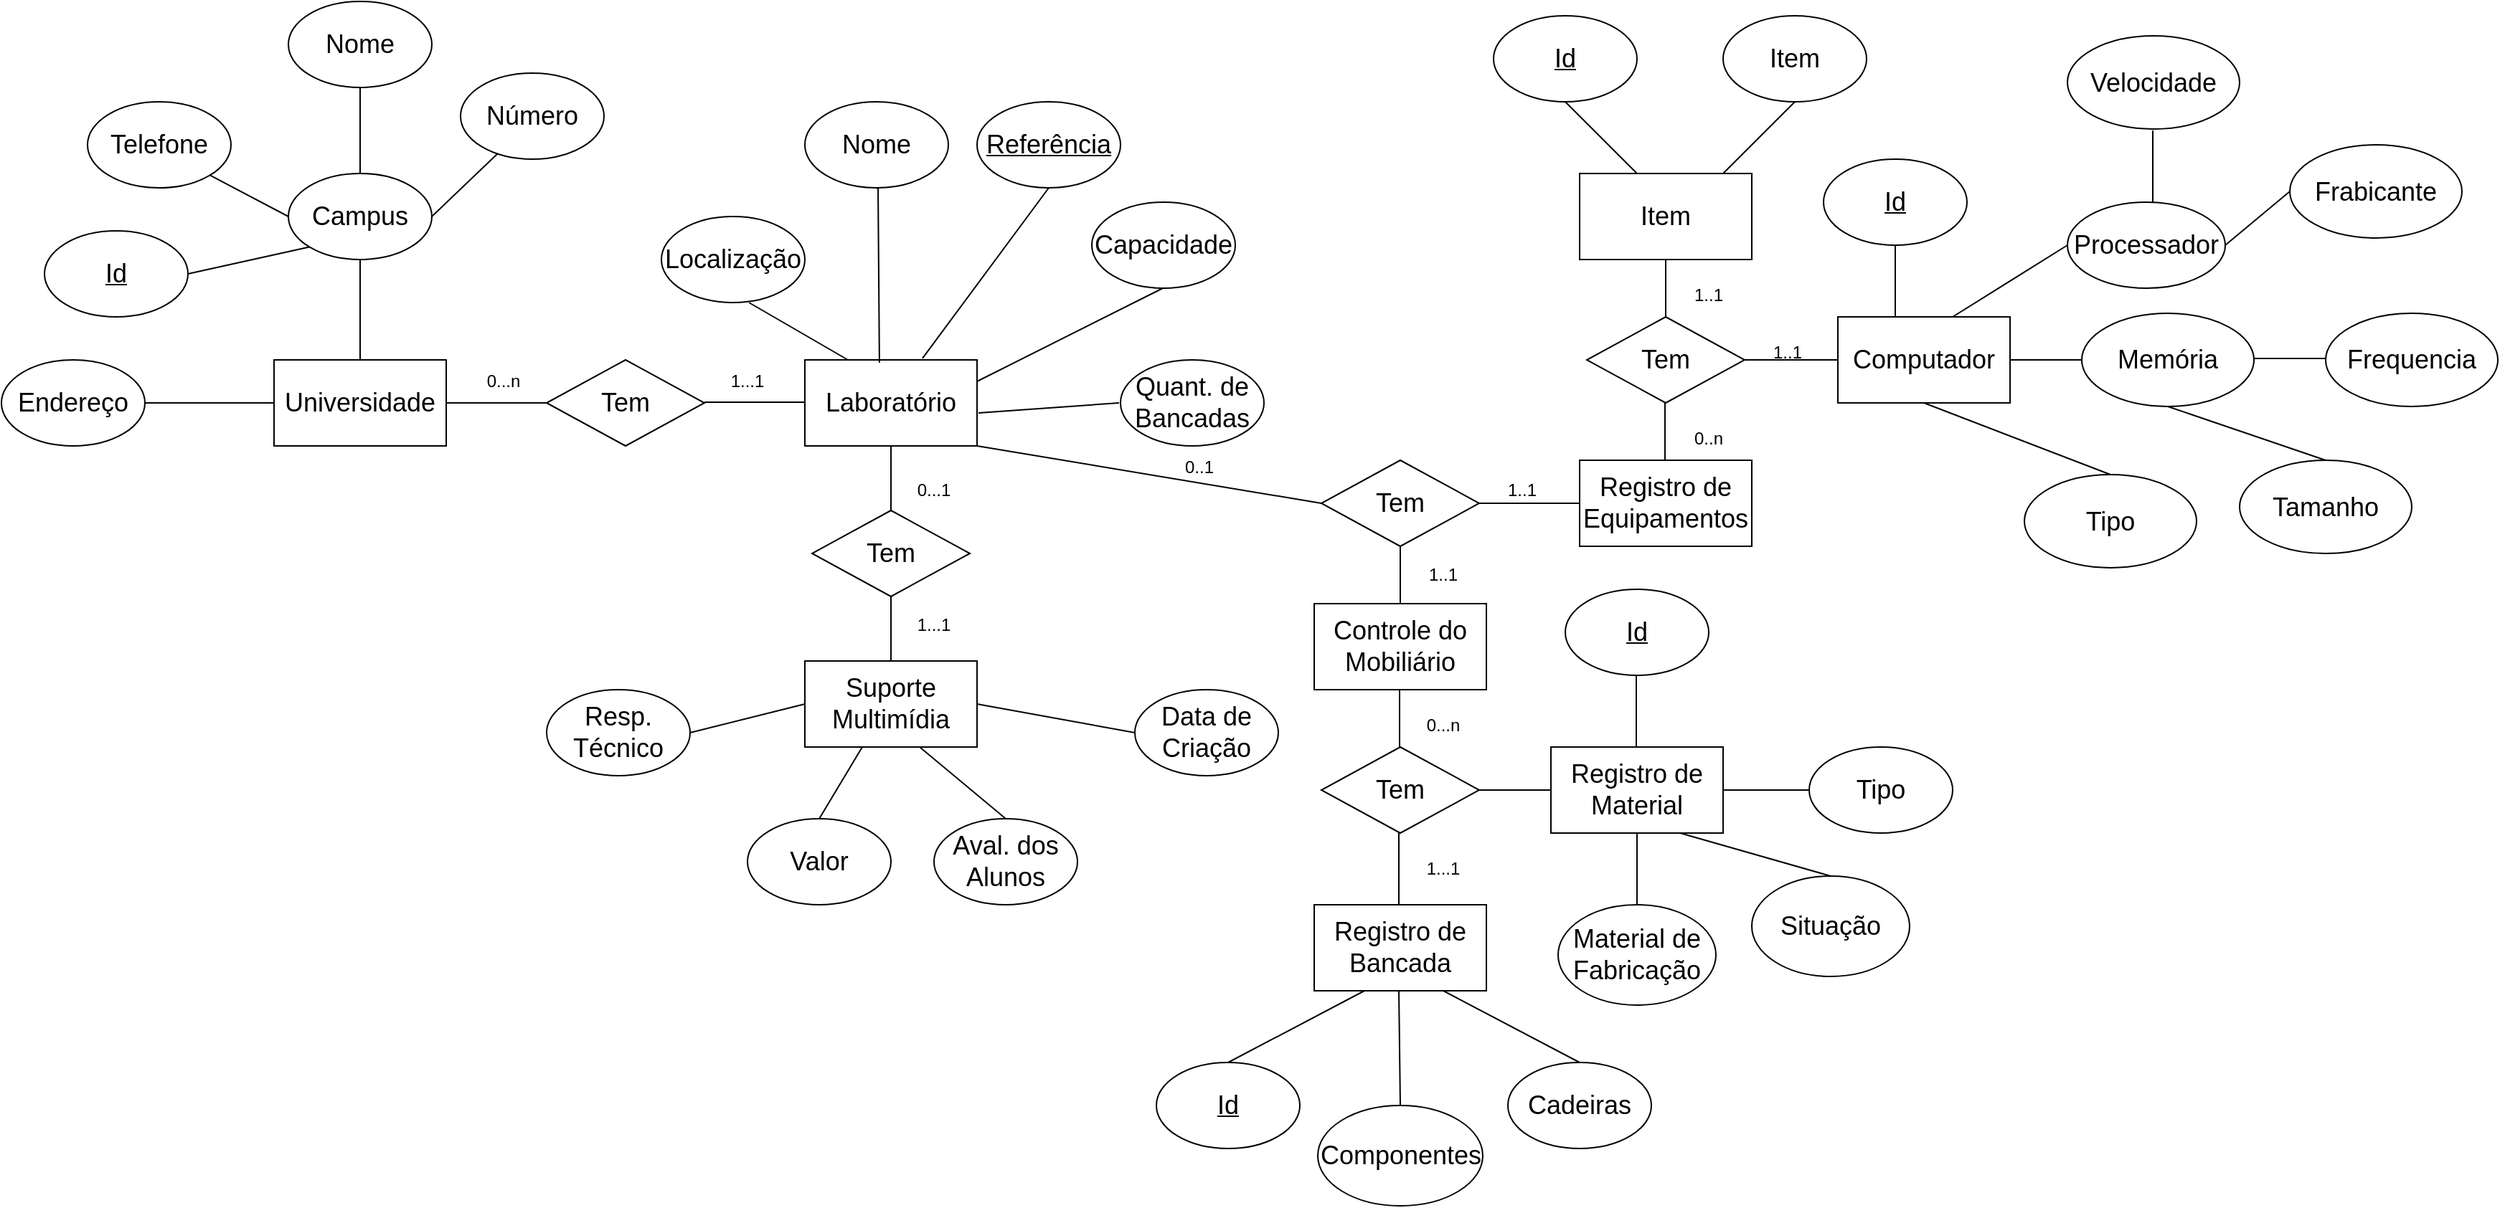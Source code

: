 <mxfile version="16.4.0" type="device"><diagram id="R2lEEEUBdFMjLlhIrx00" name="Page-1"><mxGraphModel dx="1698" dy="539" grid="1" gridSize="10" guides="1" tooltips="1" connect="1" arrows="1" fold="1" page="1" pageScale="1" pageWidth="850" pageHeight="1100" math="0" shadow="0" extFonts="Permanent Marker^https://fonts.googleapis.com/css?family=Permanent+Marker"><root><mxCell id="0"/><mxCell id="1" parent="0"/><mxCell id="a6g-iQIuSx3rHX-YVJve-2" value="Universidade" style="rounded=0;whiteSpace=wrap;html=1;container=0;fontSize=18;" vertex="1" parent="1"><mxGeometry x="-250" y="440" width="120" height="60" as="geometry"/></mxCell><mxCell id="a6g-iQIuSx3rHX-YVJve-3" value="Endereço" style="ellipse;whiteSpace=wrap;html=1;container=0;fontSize=18;" vertex="1" parent="1"><mxGeometry x="-440" y="440" width="100" height="60" as="geometry"/></mxCell><mxCell id="a6g-iQIuSx3rHX-YVJve-4" value="Tem" style="rhombus;whiteSpace=wrap;html=1;container=0;fontSize=18;" vertex="1" parent="1"><mxGeometry x="-60" y="440" width="110" height="60" as="geometry"/></mxCell><mxCell id="a6g-iQIuSx3rHX-YVJve-5" value="Campus" style="ellipse;whiteSpace=wrap;html=1;container=0;fontSize=18;" vertex="1" parent="1"><mxGeometry x="-240" y="310" width="100" height="60" as="geometry"/></mxCell><mxCell id="a6g-iQIuSx3rHX-YVJve-6" value="Telefone" style="ellipse;whiteSpace=wrap;html=1;container=0;fontSize=18;" vertex="1" parent="1"><mxGeometry x="-380" y="260" width="100" height="60" as="geometry"/></mxCell><mxCell id="a6g-iQIuSx3rHX-YVJve-7" value="Número" style="ellipse;whiteSpace=wrap;html=1;container=0;fontSize=18;" vertex="1" parent="1"><mxGeometry x="-120" y="240" width="100" height="60" as="geometry"/></mxCell><mxCell id="a6g-iQIuSx3rHX-YVJve-8" value="" style="endArrow=none;html=1;rounded=0;" edge="1" parent="1" target="a6g-iQIuSx3rHX-YVJve-5"><mxGeometry width="50" height="50" relative="1" as="geometry"><mxPoint x="-190" y="440" as="sourcePoint"/><mxPoint x="-140" y="390" as="targetPoint"/></mxGeometry></mxCell><mxCell id="a6g-iQIuSx3rHX-YVJve-9" value="" style="endArrow=none;html=1;rounded=0;entryX=1;entryY=0.5;entryDx=0;entryDy=0;" edge="1" parent="1" target="a6g-iQIuSx3rHX-YVJve-3"><mxGeometry width="50" height="50" relative="1" as="geometry"><mxPoint x="-250" y="470" as="sourcePoint"/><mxPoint x="-250" y="400" as="targetPoint"/><Array as="points"><mxPoint x="-300" y="470"/></Array></mxGeometry></mxCell><mxCell id="a6g-iQIuSx3rHX-YVJve-12" value="Nome" style="ellipse;whiteSpace=wrap;html=1;container=0;fontSize=18;" vertex="1" parent="1"><mxGeometry x="-240" y="190" width="100" height="60" as="geometry"/></mxCell><mxCell id="a6g-iQIuSx3rHX-YVJve-13" value="" style="endArrow=none;html=1;rounded=0;entryX=0.26;entryY=0.933;entryDx=0;entryDy=0;entryPerimeter=0;" edge="1" parent="1" target="a6g-iQIuSx3rHX-YVJve-7"><mxGeometry width="50" height="50" relative="1" as="geometry"><mxPoint x="-140" y="340" as="sourcePoint"/><mxPoint x="-90" y="290" as="targetPoint"/><Array as="points"/></mxGeometry></mxCell><mxCell id="a6g-iQIuSx3rHX-YVJve-14" value="" style="endArrow=none;html=1;rounded=0;entryX=0.5;entryY=1;entryDx=0;entryDy=0;" edge="1" parent="1" target="a6g-iQIuSx3rHX-YVJve-12"><mxGeometry width="50" height="50" relative="1" as="geometry"><mxPoint x="-190" y="310" as="sourcePoint"/><mxPoint x="-144" y="265.98" as="targetPoint"/><Array as="points"/></mxGeometry></mxCell><mxCell id="a6g-iQIuSx3rHX-YVJve-15" value="" style="endArrow=none;html=1;rounded=0;entryX=0.26;entryY=0.933;entryDx=0;entryDy=0;entryPerimeter=0;exitX=1;exitY=1;exitDx=0;exitDy=0;" edge="1" parent="1" source="a6g-iQIuSx3rHX-YVJve-6"><mxGeometry width="50" height="50" relative="1" as="geometry"><mxPoint x="-286" y="384.02" as="sourcePoint"/><mxPoint x="-240" y="340" as="targetPoint"/><Array as="points"/></mxGeometry></mxCell><mxCell id="a6g-iQIuSx3rHX-YVJve-16" value="" style="endArrow=none;html=1;rounded=0;" edge="1" parent="1"><mxGeometry width="50" height="50" relative="1" as="geometry"><mxPoint x="-130" y="470" as="sourcePoint"/><mxPoint x="-60" y="470" as="targetPoint"/></mxGeometry></mxCell><mxCell id="a6g-iQIuSx3rHX-YVJve-17" value="Laboratório" style="rounded=0;whiteSpace=wrap;html=1;container=0;fontSize=18;" vertex="1" parent="1"><mxGeometry x="120" y="440" width="120" height="60" as="geometry"/></mxCell><mxCell id="a6g-iQIuSx3rHX-YVJve-18" value="" style="endArrow=none;html=1;rounded=0;" edge="1" parent="1"><mxGeometry width="50" height="50" relative="1" as="geometry"><mxPoint x="50" y="469.5" as="sourcePoint"/><mxPoint x="120" y="469.5" as="targetPoint"/></mxGeometry></mxCell><mxCell id="a6g-iQIuSx3rHX-YVJve-19" value="Localização" style="ellipse;whiteSpace=wrap;html=1;container=0;fontSize=18;" vertex="1" parent="1"><mxGeometry x="20" y="340" width="100" height="60" as="geometry"/></mxCell><mxCell id="a6g-iQIuSx3rHX-YVJve-20" value="&lt;u&gt;Id&lt;/u&gt;" style="ellipse;whiteSpace=wrap;html=1;container=0;fontSize=18;" vertex="1" parent="1"><mxGeometry x="-410" y="350" width="100" height="60" as="geometry"/></mxCell><mxCell id="a6g-iQIuSx3rHX-YVJve-21" value="" style="endArrow=none;html=1;rounded=0;entryX=0;entryY=1;entryDx=0;entryDy=0;exitX=1;exitY=0.5;exitDx=0;exitDy=0;" edge="1" parent="1" source="a6g-iQIuSx3rHX-YVJve-20" target="a6g-iQIuSx3rHX-YVJve-5"><mxGeometry width="50" height="50" relative="1" as="geometry"><mxPoint x="-280.005" y="360.003" as="sourcePoint"/><mxPoint x="-225.36" y="388.79" as="targetPoint"/><Array as="points"/></mxGeometry></mxCell><mxCell id="a6g-iQIuSx3rHX-YVJve-23" value="0...n" style="text;html=1;strokeColor=none;fillColor=none;align=center;verticalAlign=middle;whiteSpace=wrap;rounded=0;" vertex="1" parent="1"><mxGeometry x="-120" y="440" width="60" height="30" as="geometry"/></mxCell><mxCell id="a6g-iQIuSx3rHX-YVJve-24" value="1...1" style="text;html=1;strokeColor=none;fillColor=none;align=center;verticalAlign=middle;whiteSpace=wrap;rounded=0;" vertex="1" parent="1"><mxGeometry x="50" y="440" width="60" height="30" as="geometry"/></mxCell><mxCell id="a6g-iQIuSx3rHX-YVJve-25" value="Nome" style="ellipse;whiteSpace=wrap;html=1;container=0;fontSize=18;" vertex="1" parent="1"><mxGeometry x="120" y="260" width="100" height="60" as="geometry"/></mxCell><mxCell id="a6g-iQIuSx3rHX-YVJve-26" value="&lt;u&gt;Referência&lt;/u&gt;" style="ellipse;whiteSpace=wrap;html=1;container=0;fontSize=18;" vertex="1" parent="1"><mxGeometry x="240" y="260" width="100" height="60" as="geometry"/></mxCell><mxCell id="a6g-iQIuSx3rHX-YVJve-27" value="Capacidade" style="ellipse;whiteSpace=wrap;html=1;container=0;fontSize=18;" vertex="1" parent="1"><mxGeometry x="320" y="330" width="100" height="60" as="geometry"/></mxCell><mxCell id="a6g-iQIuSx3rHX-YVJve-28" value="Quant. de Bancadas" style="ellipse;whiteSpace=wrap;html=1;container=0;fontSize=18;" vertex="1" parent="1"><mxGeometry x="340" y="440" width="100" height="60" as="geometry"/></mxCell><mxCell id="a6g-iQIuSx3rHX-YVJve-29" value="Data de Criação" style="ellipse;whiteSpace=wrap;html=1;container=0;fontSize=18;" vertex="1" parent="1"><mxGeometry x="350" y="670" width="100" height="60" as="geometry"/></mxCell><mxCell id="a6g-iQIuSx3rHX-YVJve-30" value="Aval. dos Alunos" style="ellipse;whiteSpace=wrap;html=1;container=0;fontSize=18;" vertex="1" parent="1"><mxGeometry x="210" y="760" width="100" height="60" as="geometry"/></mxCell><mxCell id="a6g-iQIuSx3rHX-YVJve-31" value="Valor" style="ellipse;whiteSpace=wrap;html=1;container=0;fontSize=18;" vertex="1" parent="1"><mxGeometry x="80" y="760" width="100" height="60" as="geometry"/></mxCell><mxCell id="a6g-iQIuSx3rHX-YVJve-32" value="Resp. Técnico" style="ellipse;whiteSpace=wrap;html=1;container=0;fontSize=18;" vertex="1" parent="1"><mxGeometry x="-60" y="670" width="100" height="60" as="geometry"/></mxCell><mxCell id="a6g-iQIuSx3rHX-YVJve-34" value="" style="endArrow=none;html=1;rounded=0;exitX=0.25;exitY=0;exitDx=0;exitDy=0;" edge="1" parent="1" source="a6g-iQIuSx3rHX-YVJve-17"><mxGeometry width="50" height="50" relative="1" as="geometry"><mxPoint x="140" y="444.02" as="sourcePoint"/><mxPoint x="81" y="400" as="targetPoint"/><Array as="points"/></mxGeometry></mxCell><mxCell id="a6g-iQIuSx3rHX-YVJve-35" value="" style="endArrow=none;html=1;rounded=0;exitX=0.433;exitY=0.033;exitDx=0;exitDy=0;exitPerimeter=0;" edge="1" parent="1" source="a6g-iQIuSx3rHX-YVJve-17"><mxGeometry width="50" height="50" relative="1" as="geometry"><mxPoint x="240" y="360" as="sourcePoint"/><mxPoint x="171" y="320" as="targetPoint"/><Array as="points"/></mxGeometry></mxCell><mxCell id="a6g-iQIuSx3rHX-YVJve-36" value="" style="endArrow=none;html=1;rounded=0;exitX=0.683;exitY=-0.017;exitDx=0;exitDy=0;entryX=0.5;entryY=1;entryDx=0;entryDy=0;exitPerimeter=0;" edge="1" parent="1" source="a6g-iQIuSx3rHX-YVJve-17" target="a6g-iQIuSx3rHX-YVJve-26"><mxGeometry width="50" height="50" relative="1" as="geometry"><mxPoint x="269" y="420" as="sourcePoint"/><mxPoint x="200" y="380" as="targetPoint"/><Array as="points"/></mxGeometry></mxCell><mxCell id="a6g-iQIuSx3rHX-YVJve-37" value="" style="endArrow=none;html=1;rounded=0;exitX=1;exitY=0.25;exitDx=0;exitDy=0;" edge="1" parent="1" source="a6g-iQIuSx3rHX-YVJve-17"><mxGeometry width="50" height="50" relative="1" as="geometry"><mxPoint x="370.46" y="511.98" as="sourcePoint"/><mxPoint x="369.5" y="390" as="targetPoint"/><Array as="points"/></mxGeometry></mxCell><mxCell id="a6g-iQIuSx3rHX-YVJve-38" value="" style="endArrow=none;html=1;rounded=0;exitX=1.008;exitY=0.617;exitDx=0;exitDy=0;exitPerimeter=0;" edge="1" parent="1" source="a6g-iQIuSx3rHX-YVJve-17"><mxGeometry width="50" height="50" relative="1" as="geometry"><mxPoint x="339.96" y="580" as="sourcePoint"/><mxPoint x="339" y="470" as="targetPoint"/><Array as="points"/></mxGeometry></mxCell><mxCell id="a6g-iQIuSx3rHX-YVJve-39" value="" style="endArrow=none;html=1;rounded=0;exitX=0.25;exitY=0;exitDx=0;exitDy=0;entryX=0.5;entryY=1;entryDx=0;entryDy=0;" edge="1" parent="1" target="a6g-iQIuSx3rHX-YVJve-17"><mxGeometry width="50" height="50" relative="1" as="geometry"><mxPoint x="180" y="550" as="sourcePoint"/><mxPoint x="111" y="510" as="targetPoint"/><Array as="points"/></mxGeometry></mxCell><mxCell id="a6g-iQIuSx3rHX-YVJve-40" value="" style="endArrow=none;html=1;rounded=0;exitX=0;exitY=0.5;exitDx=0;exitDy=0;entryX=0.5;entryY=1;entryDx=0;entryDy=0;" edge="1" parent="1" source="a6g-iQIuSx3rHX-YVJve-29"><mxGeometry width="50" height="50" relative="1" as="geometry"><mxPoint x="240" y="730" as="sourcePoint"/><mxPoint x="240" y="680" as="targetPoint"/><Array as="points"/></mxGeometry></mxCell><mxCell id="a6g-iQIuSx3rHX-YVJve-41" value="" style="endArrow=none;html=1;rounded=0;exitX=1;exitY=0.5;exitDx=0;exitDy=0;entryX=0.5;entryY=1;entryDx=0;entryDy=0;" edge="1" parent="1" source="a6g-iQIuSx3rHX-YVJve-32"><mxGeometry width="50" height="50" relative="1" as="geometry"><mxPoint x="120" y="730" as="sourcePoint"/><mxPoint x="120" y="680" as="targetPoint"/><Array as="points"/></mxGeometry></mxCell><mxCell id="a6g-iQIuSx3rHX-YVJve-42" value="" style="endArrow=none;html=1;rounded=0;exitX=0.5;exitY=0;exitDx=0;exitDy=0;" edge="1" parent="1" source="a6g-iQIuSx3rHX-YVJve-31"><mxGeometry width="50" height="50" relative="1" as="geometry"><mxPoint x="160" y="760" as="sourcePoint"/><mxPoint x="160" y="710" as="targetPoint"/><Array as="points"/></mxGeometry></mxCell><mxCell id="a6g-iQIuSx3rHX-YVJve-43" value="" style="endArrow=none;html=1;rounded=0;exitX=0.5;exitY=0;exitDx=0;exitDy=0;" edge="1" parent="1" source="a6g-iQIuSx3rHX-YVJve-30"><mxGeometry width="50" height="50" relative="1" as="geometry"><mxPoint x="200" y="760" as="sourcePoint"/><mxPoint x="200" y="710" as="targetPoint"/><Array as="points"/></mxGeometry></mxCell><mxCell id="a6g-iQIuSx3rHX-YVJve-44" value="" style="endArrow=none;html=1;rounded=0;exitX=1;exitY=1;exitDx=0;exitDy=0;" edge="1" parent="1" source="a6g-iQIuSx3rHX-YVJve-17"><mxGeometry width="50" height="50" relative="1" as="geometry"><mxPoint x="235" y="550" as="sourcePoint"/><mxPoint x="480" y="540" as="targetPoint"/></mxGeometry></mxCell><mxCell id="a6g-iQIuSx3rHX-YVJve-45" value="Registro de&lt;br&gt;Equipamentos" style="rounded=0;whiteSpace=wrap;html=1;container=0;fontSize=18;" vertex="1" parent="1"><mxGeometry x="660" y="510" width="120" height="60" as="geometry"/></mxCell><mxCell id="a6g-iQIuSx3rHX-YVJve-46" value="Tem" style="rhombus;whiteSpace=wrap;html=1;container=0;fontSize=18;" vertex="1" parent="1"><mxGeometry x="480" y="510" width="110" height="60" as="geometry"/></mxCell><mxCell id="a6g-iQIuSx3rHX-YVJve-47" value="" style="endArrow=none;html=1;rounded=0;" edge="1" parent="1"><mxGeometry width="50" height="50" relative="1" as="geometry"><mxPoint x="660" y="540" as="sourcePoint"/><mxPoint x="590" y="540" as="targetPoint"/><Array as="points"/></mxGeometry></mxCell><mxCell id="a6g-iQIuSx3rHX-YVJve-48" value="0..1" style="text;html=1;strokeColor=none;fillColor=none;align=center;verticalAlign=middle;whiteSpace=wrap;rounded=0;" vertex="1" parent="1"><mxGeometry x="365" y="500" width="60" height="30" as="geometry"/></mxCell><mxCell id="a6g-iQIuSx3rHX-YVJve-49" value="1..1" style="text;html=1;strokeColor=none;fillColor=none;align=center;verticalAlign=middle;whiteSpace=wrap;rounded=0;" vertex="1" parent="1"><mxGeometry x="590" y="516" width="60" height="30" as="geometry"/></mxCell><mxCell id="a6g-iQIuSx3rHX-YVJve-50" value="Item" style="ellipse;whiteSpace=wrap;html=1;container=0;fontSize=18;" vertex="1" parent="1"><mxGeometry x="760" y="200" width="100" height="60" as="geometry"/></mxCell><mxCell id="a6g-iQIuSx3rHX-YVJve-52" value="&lt;u&gt;Id&lt;/u&gt;" style="ellipse;whiteSpace=wrap;html=1;container=0;fontSize=18;" vertex="1" parent="1"><mxGeometry x="600" y="200" width="100" height="60" as="geometry"/></mxCell><mxCell id="a6g-iQIuSx3rHX-YVJve-58" value="Controle do Mobiliário" style="rounded=0;whiteSpace=wrap;html=1;container=0;fontSize=18;" vertex="1" parent="1"><mxGeometry x="475" y="610" width="120" height="60" as="geometry"/></mxCell><mxCell id="a6g-iQIuSx3rHX-YVJve-59" value="" style="endArrow=none;html=1;rounded=0;exitX=0.5;exitY=0;exitDx=0;exitDy=0;entryX=0.5;entryY=1;entryDx=0;entryDy=0;" edge="1" parent="1" source="a6g-iQIuSx3rHX-YVJve-58" target="a6g-iQIuSx3rHX-YVJve-46"><mxGeometry width="50" height="50" relative="1" as="geometry"><mxPoint x="480" y="620" as="sourcePoint"/><mxPoint x="530" y="570" as="targetPoint"/></mxGeometry></mxCell><mxCell id="a6g-iQIuSx3rHX-YVJve-67" value="Tem" style="rhombus;whiteSpace=wrap;html=1;container=0;fontSize=18;" vertex="1" parent="1"><mxGeometry x="480" y="710" width="110" height="60" as="geometry"/></mxCell><mxCell id="a6g-iQIuSx3rHX-YVJve-69" value="" style="endArrow=none;html=1;rounded=0;exitX=0.5;exitY=0;exitDx=0;exitDy=0;entryX=0.5;entryY=1;entryDx=0;entryDy=0;" edge="1" parent="1"><mxGeometry width="50" height="50" relative="1" as="geometry"><mxPoint x="534.5" y="710" as="sourcePoint"/><mxPoint x="534.5" y="670" as="targetPoint"/></mxGeometry></mxCell><mxCell id="a6g-iQIuSx3rHX-YVJve-72" value="" style="endArrow=none;html=1;rounded=0;exitX=0.5;exitY=0;exitDx=0;exitDy=0;entryX=0.5;entryY=1;entryDx=0;entryDy=0;" edge="1" parent="1"><mxGeometry width="50" height="50" relative="1" as="geometry"><mxPoint x="719.5" y="510" as="sourcePoint"/><mxPoint x="719.5" y="470" as="targetPoint"/></mxGeometry></mxCell><mxCell id="a6g-iQIuSx3rHX-YVJve-73" value="Tem" style="rhombus;whiteSpace=wrap;html=1;container=0;fontSize=18;" vertex="1" parent="1"><mxGeometry x="665" y="410" width="110" height="60" as="geometry"/></mxCell><mxCell id="a6g-iQIuSx3rHX-YVJve-74" value="Item" style="rounded=0;whiteSpace=wrap;html=1;container=0;fontSize=18;" vertex="1" parent="1"><mxGeometry x="660" y="310" width="120" height="60" as="geometry"/></mxCell><mxCell id="a6g-iQIuSx3rHX-YVJve-75" value="" style="endArrow=none;html=1;rounded=0;exitX=0.5;exitY=0;exitDx=0;exitDy=0;entryX=0.5;entryY=1;entryDx=0;entryDy=0;" edge="1" parent="1"><mxGeometry width="50" height="50" relative="1" as="geometry"><mxPoint x="720" y="410" as="sourcePoint"/><mxPoint x="720" y="370" as="targetPoint"/></mxGeometry></mxCell><mxCell id="a6g-iQIuSx3rHX-YVJve-76" value="0..n" style="text;html=1;strokeColor=none;fillColor=none;align=center;verticalAlign=middle;whiteSpace=wrap;rounded=0;" vertex="1" parent="1"><mxGeometry x="720" y="480" width="60" height="30" as="geometry"/></mxCell><mxCell id="a6g-iQIuSx3rHX-YVJve-77" value="1..1" style="text;html=1;strokeColor=none;fillColor=none;align=center;verticalAlign=middle;whiteSpace=wrap;rounded=0;" vertex="1" parent="1"><mxGeometry x="720" y="380" width="60" height="30" as="geometry"/></mxCell><mxCell id="a6g-iQIuSx3rHX-YVJve-78" value="" style="endArrow=none;html=1;rounded=0;exitX=0.5;exitY=0;exitDx=0;exitDy=0;entryX=0.5;entryY=1;entryDx=0;entryDy=0;" edge="1" parent="1" target="a6g-iQIuSx3rHX-YVJve-52"><mxGeometry width="50" height="50" relative="1" as="geometry"><mxPoint x="700" y="310" as="sourcePoint"/><mxPoint x="700" y="270" as="targetPoint"/></mxGeometry></mxCell><mxCell id="a6g-iQIuSx3rHX-YVJve-79" value="" style="endArrow=none;html=1;rounded=0;exitX=0.5;exitY=0;exitDx=0;exitDy=0;entryX=0.5;entryY=1;entryDx=0;entryDy=0;" edge="1" parent="1" target="a6g-iQIuSx3rHX-YVJve-50"><mxGeometry width="50" height="50" relative="1" as="geometry"><mxPoint x="760" y="310" as="sourcePoint"/><mxPoint x="760" y="270" as="targetPoint"/></mxGeometry></mxCell><mxCell id="a6g-iQIuSx3rHX-YVJve-80" value="" style="endArrow=none;html=1;rounded=0;exitX=0;exitY=0.5;exitDx=0;exitDy=0;entryX=0.5;entryY=1;entryDx=0;entryDy=0;" edge="1" parent="1"><mxGeometry width="50" height="50" relative="1" as="geometry"><mxPoint x="840" y="440" as="sourcePoint"/><mxPoint x="775" y="440" as="targetPoint"/></mxGeometry></mxCell><mxCell id="a6g-iQIuSx3rHX-YVJve-81" value="1..1" style="text;html=1;strokeColor=none;fillColor=none;align=center;verticalAlign=middle;whiteSpace=wrap;rounded=0;" vertex="1" parent="1"><mxGeometry x="775" y="420" width="60" height="30" as="geometry"/></mxCell><mxCell id="a6g-iQIuSx3rHX-YVJve-82" value="Computador" style="rounded=0;whiteSpace=wrap;html=1;container=0;fontSize=18;" vertex="1" parent="1"><mxGeometry x="840" y="410" width="120" height="60" as="geometry"/></mxCell><mxCell id="a6g-iQIuSx3rHX-YVJve-83" value="" style="endArrow=none;html=1;rounded=0;exitX=0.5;exitY=0;exitDx=0;exitDy=0;" edge="1" parent="1"><mxGeometry width="50" height="50" relative="1" as="geometry"><mxPoint x="880" y="410" as="sourcePoint"/><mxPoint x="880" y="360" as="targetPoint"/></mxGeometry></mxCell><mxCell id="a6g-iQIuSx3rHX-YVJve-84" value="&lt;u&gt;Id&lt;/u&gt;" style="ellipse;whiteSpace=wrap;html=1;container=0;fontSize=18;" vertex="1" parent="1"><mxGeometry x="830" y="300" width="100" height="60" as="geometry"/></mxCell><mxCell id="a6g-iQIuSx3rHX-YVJve-85" value="Processador" style="ellipse;whiteSpace=wrap;html=1;container=0;fontSize=18;" vertex="1" parent="1"><mxGeometry x="1000" y="330" width="110" height="60" as="geometry"/></mxCell><mxCell id="a6g-iQIuSx3rHX-YVJve-86" value="" style="endArrow=none;html=1;rounded=0;exitX=0.5;exitY=0;exitDx=0;exitDy=0;entryX=0;entryY=0.5;entryDx=0;entryDy=0;" edge="1" parent="1" target="a6g-iQIuSx3rHX-YVJve-85"><mxGeometry width="50" height="50" relative="1" as="geometry"><mxPoint x="920" y="410" as="sourcePoint"/><mxPoint x="970" y="360" as="targetPoint"/></mxGeometry></mxCell><mxCell id="a6g-iQIuSx3rHX-YVJve-87" value="Memória" style="ellipse;whiteSpace=wrap;html=1;container=0;fontSize=18;" vertex="1" parent="1"><mxGeometry x="1010" y="407.5" width="120" height="65" as="geometry"/></mxCell><mxCell id="a6g-iQIuSx3rHX-YVJve-88" value="" style="endArrow=none;html=1;rounded=0;exitX=0;exitY=0.5;exitDx=0;exitDy=0;" edge="1" parent="1" source="a6g-iQIuSx3rHX-YVJve-87"><mxGeometry width="50" height="50" relative="1" as="geometry"><mxPoint x="960" y="490" as="sourcePoint"/><mxPoint x="960" y="440" as="targetPoint"/></mxGeometry></mxCell><mxCell id="a6g-iQIuSx3rHX-YVJve-89" value="Tipo" style="ellipse;whiteSpace=wrap;html=1;container=0;fontSize=18;" vertex="1" parent="1"><mxGeometry x="970" y="520" width="120" height="65" as="geometry"/></mxCell><mxCell id="a6g-iQIuSx3rHX-YVJve-90" value="" style="endArrow=none;html=1;rounded=0;exitX=0.5;exitY=0;exitDx=0;exitDy=0;entryX=0.5;entryY=1;entryDx=0;entryDy=0;" edge="1" parent="1" source="a6g-iQIuSx3rHX-YVJve-89" target="a6g-iQIuSx3rHX-YVJve-82"><mxGeometry width="50" height="50" relative="1" as="geometry"><mxPoint x="940" y="480" as="sourcePoint"/><mxPoint x="890" y="480" as="targetPoint"/></mxGeometry></mxCell><mxCell id="a6g-iQIuSx3rHX-YVJve-91" value="Velocidade" style="ellipse;whiteSpace=wrap;html=1;container=0;fontSize=18;" vertex="1" parent="1"><mxGeometry x="1000" y="214" width="120" height="65" as="geometry"/></mxCell><mxCell id="a6g-iQIuSx3rHX-YVJve-92" value="Frabicante" style="ellipse;whiteSpace=wrap;html=1;container=0;fontSize=18;" vertex="1" parent="1"><mxGeometry x="1155" y="290" width="120" height="65" as="geometry"/></mxCell><mxCell id="a6g-iQIuSx3rHX-YVJve-93" value="" style="endArrow=none;html=1;rounded=0;exitX=0.5;exitY=0;exitDx=0;exitDy=0;" edge="1" parent="1"><mxGeometry width="50" height="50" relative="1" as="geometry"><mxPoint x="1059.5" y="330" as="sourcePoint"/><mxPoint x="1059.5" y="280" as="targetPoint"/></mxGeometry></mxCell><mxCell id="a6g-iQIuSx3rHX-YVJve-94" value="" style="endArrow=none;html=1;rounded=0;exitX=0;exitY=0.5;exitDx=0;exitDy=0;entryX=1;entryY=0.5;entryDx=0;entryDy=0;" edge="1" parent="1" source="a6g-iQIuSx3rHX-YVJve-92" target="a6g-iQIuSx3rHX-YVJve-85"><mxGeometry width="50" height="50" relative="1" as="geometry"><mxPoint x="1130" y="410" as="sourcePoint"/><mxPoint x="1130" y="360" as="targetPoint"/></mxGeometry></mxCell><mxCell id="a6g-iQIuSx3rHX-YVJve-95" value="Frequencia" style="ellipse;whiteSpace=wrap;html=1;container=0;fontSize=18;" vertex="1" parent="1"><mxGeometry x="1180" y="407.5" width="120" height="65" as="geometry"/></mxCell><mxCell id="a6g-iQIuSx3rHX-YVJve-96" value="" style="endArrow=none;html=1;rounded=0;exitX=0;exitY=0.5;exitDx=0;exitDy=0;" edge="1" parent="1"><mxGeometry width="50" height="50" relative="1" as="geometry"><mxPoint x="1180" y="439" as="sourcePoint"/><mxPoint x="1130" y="439" as="targetPoint"/></mxGeometry></mxCell><mxCell id="a6g-iQIuSx3rHX-YVJve-97" value="Tamanho" style="ellipse;whiteSpace=wrap;html=1;container=0;fontSize=18;" vertex="1" parent="1"><mxGeometry x="1120" y="510" width="120" height="65" as="geometry"/></mxCell><mxCell id="a6g-iQIuSx3rHX-YVJve-100" value="" style="endArrow=none;html=1;rounded=0;exitX=0.5;exitY=0;exitDx=0;exitDy=0;entryX=0.5;entryY=1;entryDx=0;entryDy=0;" edge="1" parent="1" source="a6g-iQIuSx3rHX-YVJve-97" target="a6g-iQIuSx3rHX-YVJve-87"><mxGeometry width="50" height="50" relative="1" as="geometry"><mxPoint x="1130" y="480" as="sourcePoint"/><mxPoint x="1080" y="480" as="targetPoint"/></mxGeometry></mxCell><mxCell id="a6g-iQIuSx3rHX-YVJve-104" value="1..1" style="text;html=1;strokeColor=none;fillColor=none;align=center;verticalAlign=middle;whiteSpace=wrap;rounded=0;" vertex="1" parent="1"><mxGeometry x="535" y="575" width="60" height="30" as="geometry"/></mxCell><mxCell id="a6g-iQIuSx3rHX-YVJve-105" value="0...n" style="text;html=1;strokeColor=none;fillColor=none;align=center;verticalAlign=middle;whiteSpace=wrap;rounded=0;" vertex="1" parent="1"><mxGeometry x="535" y="680" width="60" height="30" as="geometry"/></mxCell><mxCell id="a6g-iQIuSx3rHX-YVJve-106" value="" style="endArrow=none;html=1;rounded=0;exitX=0.25;exitY=0;exitDx=0;exitDy=0;entryX=0.5;entryY=1;entryDx=0;entryDy=0;" edge="1" parent="1"><mxGeometry width="50" height="50" relative="1" as="geometry"><mxPoint x="534" y="820" as="sourcePoint"/><mxPoint x="534" y="770" as="targetPoint"/><Array as="points"/></mxGeometry></mxCell><mxCell id="a6g-iQIuSx3rHX-YVJve-107" value="1...1" style="text;html=1;strokeColor=none;fillColor=none;align=center;verticalAlign=middle;whiteSpace=wrap;rounded=0;" vertex="1" parent="1"><mxGeometry x="535" y="780" width="60" height="30" as="geometry"/></mxCell><mxCell id="a6g-iQIuSx3rHX-YVJve-108" value="Registro de&lt;br&gt;Bancada" style="rounded=0;whiteSpace=wrap;html=1;container=0;fontSize=18;" vertex="1" parent="1"><mxGeometry x="475" y="820" width="120" height="60" as="geometry"/></mxCell><mxCell id="a6g-iQIuSx3rHX-YVJve-109" value="&lt;u&gt;Id&lt;/u&gt;" style="ellipse;whiteSpace=wrap;html=1;container=0;fontSize=18;" vertex="1" parent="1"><mxGeometry x="365" y="930" width="100" height="60" as="geometry"/></mxCell><mxCell id="a6g-iQIuSx3rHX-YVJve-110" value="Componentes" style="ellipse;whiteSpace=wrap;html=1;container=0;fontSize=18;" vertex="1" parent="1"><mxGeometry x="477.5" y="960" width="115" height="70" as="geometry"/></mxCell><mxCell id="a6g-iQIuSx3rHX-YVJve-111" value="Cadeiras" style="ellipse;whiteSpace=wrap;html=1;container=0;fontSize=18;" vertex="1" parent="1"><mxGeometry x="610" y="930" width="100" height="60" as="geometry"/></mxCell><mxCell id="a6g-iQIuSx3rHX-YVJve-112" value="" style="endArrow=none;html=1;rounded=0;exitX=0.5;exitY=0;exitDx=0;exitDy=0;entryX=0.5;entryY=1;entryDx=0;entryDy=0;" edge="1" parent="1" source="a6g-iQIuSx3rHX-YVJve-109"><mxGeometry width="50" height="50" relative="1" as="geometry"><mxPoint x="510" y="930" as="sourcePoint"/><mxPoint x="510" y="880" as="targetPoint"/><Array as="points"/></mxGeometry></mxCell><mxCell id="a6g-iQIuSx3rHX-YVJve-113" value="" style="endArrow=none;html=1;rounded=0;exitX=0.5;exitY=0;exitDx=0;exitDy=0;entryX=0.5;entryY=1;entryDx=0;entryDy=0;" edge="1" parent="1" source="a6g-iQIuSx3rHX-YVJve-110"><mxGeometry width="50" height="50" relative="1" as="geometry"><mxPoint x="534" y="930" as="sourcePoint"/><mxPoint x="534" y="880" as="targetPoint"/><Array as="points"/></mxGeometry></mxCell><mxCell id="a6g-iQIuSx3rHX-YVJve-114" value="" style="endArrow=none;html=1;rounded=0;exitX=0.5;exitY=0;exitDx=0;exitDy=0;entryX=0.75;entryY=1;entryDx=0;entryDy=0;" edge="1" parent="1" source="a6g-iQIuSx3rHX-YVJve-111" target="a6g-iQIuSx3rHX-YVJve-108"><mxGeometry width="50" height="50" relative="1" as="geometry"><mxPoint x="555" y="940" as="sourcePoint"/><mxPoint x="650" y="890" as="targetPoint"/><Array as="points"/></mxGeometry></mxCell><mxCell id="a6g-iQIuSx3rHX-YVJve-115" value="Registro de&lt;br&gt;Material" style="rounded=0;whiteSpace=wrap;html=1;container=0;fontSize=18;" vertex="1" parent="1"><mxGeometry x="640" y="710" width="120" height="60" as="geometry"/></mxCell><mxCell id="a6g-iQIuSx3rHX-YVJve-116" value="" style="endArrow=none;html=1;rounded=0;exitX=0;exitY=0.5;exitDx=0;exitDy=0;entryX=0.5;entryY=1;entryDx=0;entryDy=0;" edge="1" parent="1" source="a6g-iQIuSx3rHX-YVJve-115"><mxGeometry width="50" height="50" relative="1" as="geometry"><mxPoint x="590" y="790" as="sourcePoint"/><mxPoint x="590" y="740" as="targetPoint"/><Array as="points"/></mxGeometry></mxCell><mxCell id="a6g-iQIuSx3rHX-YVJve-117" value="&lt;u&gt;Id&lt;/u&gt;" style="ellipse;whiteSpace=wrap;html=1;container=0;fontSize=18;" vertex="1" parent="1"><mxGeometry x="650" y="600" width="100" height="60" as="geometry"/></mxCell><mxCell id="a6g-iQIuSx3rHX-YVJve-118" value="Tipo" style="ellipse;whiteSpace=wrap;html=1;container=0;fontSize=18;" vertex="1" parent="1"><mxGeometry x="820" y="710" width="100" height="60" as="geometry"/></mxCell><mxCell id="a6g-iQIuSx3rHX-YVJve-119" value="" style="endArrow=none;html=1;rounded=0;exitX=0.25;exitY=0;exitDx=0;exitDy=0;entryX=0.5;entryY=1;entryDx=0;entryDy=0;" edge="1" parent="1"><mxGeometry width="50" height="50" relative="1" as="geometry"><mxPoint x="699.5" y="710" as="sourcePoint"/><mxPoint x="699.5" y="660" as="targetPoint"/><Array as="points"/></mxGeometry></mxCell><mxCell id="a6g-iQIuSx3rHX-YVJve-120" value="" style="endArrow=none;html=1;rounded=0;exitX=0;exitY=0.5;exitDx=0;exitDy=0;entryX=1;entryY=0.5;entryDx=0;entryDy=0;" edge="1" parent="1" source="a6g-iQIuSx3rHX-YVJve-118" target="a6g-iQIuSx3rHX-YVJve-115"><mxGeometry width="50" height="50" relative="1" as="geometry"><mxPoint x="800" y="790" as="sourcePoint"/><mxPoint x="800" y="740" as="targetPoint"/><Array as="points"/></mxGeometry></mxCell><mxCell id="a6g-iQIuSx3rHX-YVJve-121" value="" style="endArrow=none;html=1;rounded=0;entryX=0.5;entryY=1;entryDx=0;entryDy=0;entryPerimeter=0;" edge="1" parent="1" target="a6g-iQIuSx3rHX-YVJve-115"><mxGeometry width="50" height="50" relative="1" as="geometry"><mxPoint x="700" y="820" as="sourcePoint"/><mxPoint x="700" y="780" as="targetPoint"/><Array as="points"/></mxGeometry></mxCell><mxCell id="a6g-iQIuSx3rHX-YVJve-122" value="Material de Fabricação" style="ellipse;whiteSpace=wrap;html=1;container=0;fontSize=18;" vertex="1" parent="1"><mxGeometry x="645" y="820" width="110" height="70" as="geometry"/></mxCell><mxCell id="a6g-iQIuSx3rHX-YVJve-123" value="Situação" style="ellipse;whiteSpace=wrap;html=1;container=0;fontSize=18;" vertex="1" parent="1"><mxGeometry x="780" y="800" width="110" height="70" as="geometry"/></mxCell><mxCell id="a6g-iQIuSx3rHX-YVJve-124" value="" style="endArrow=none;html=1;rounded=0;entryX=0.75;entryY=1;entryDx=0;entryDy=0;exitX=0.5;exitY=0;exitDx=0;exitDy=0;" edge="1" parent="1" source="a6g-iQIuSx3rHX-YVJve-123" target="a6g-iQIuSx3rHX-YVJve-115"><mxGeometry width="50" height="50" relative="1" as="geometry"><mxPoint x="710" y="830" as="sourcePoint"/><mxPoint x="710" y="780" as="targetPoint"/><Array as="points"/></mxGeometry></mxCell><mxCell id="a6g-iQIuSx3rHX-YVJve-125" value="Tem" style="rhombus;whiteSpace=wrap;html=1;container=0;fontSize=18;" vertex="1" parent="1"><mxGeometry x="125" y="545" width="110" height="60" as="geometry"/></mxCell><mxCell id="a6g-iQIuSx3rHX-YVJve-126" value="0...1" style="text;html=1;strokeColor=none;fillColor=none;align=center;verticalAlign=middle;whiteSpace=wrap;rounded=0;" vertex="1" parent="1"><mxGeometry x="180" y="516" width="60" height="30" as="geometry"/></mxCell><mxCell id="a6g-iQIuSx3rHX-YVJve-127" value="Suporte Multimídia" style="rounded=0;whiteSpace=wrap;html=1;container=0;fontSize=18;" vertex="1" parent="1"><mxGeometry x="120" y="650" width="120" height="60" as="geometry"/></mxCell><mxCell id="a6g-iQIuSx3rHX-YVJve-128" value="" style="endArrow=none;html=1;rounded=0;entryX=0.5;entryY=1;entryDx=0;entryDy=0;" edge="1" parent="1"><mxGeometry width="50" height="50" relative="1" as="geometry"><mxPoint x="180" y="650" as="sourcePoint"/><mxPoint x="180" y="605" as="targetPoint"/><Array as="points"/></mxGeometry></mxCell><mxCell id="a6g-iQIuSx3rHX-YVJve-129" value="1...1" style="text;html=1;strokeColor=none;fillColor=none;align=center;verticalAlign=middle;whiteSpace=wrap;rounded=0;" vertex="1" parent="1"><mxGeometry x="180" y="610" width="60" height="30" as="geometry"/></mxCell></root></mxGraphModel></diagram></mxfile>